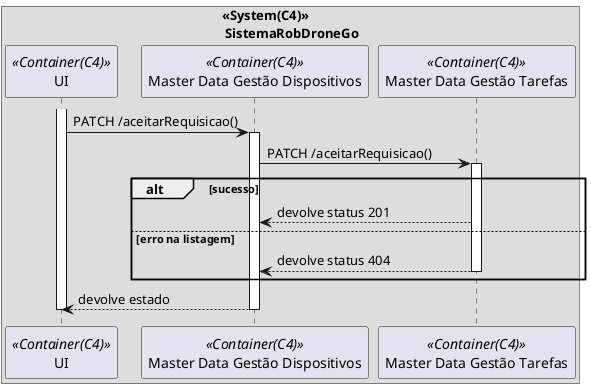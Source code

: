 @startuml vp2a

box "<<System(C4)>>\n SistemaRobDroneGo"
participant UI as ui <<Container(C4)>>
participant "Master Data Gestão Dispositivos" as mdgd <<Container(C4)>>
participant "Master Data Gestão Tarefas" as mdgt <<Container(C4)>>

activate ui
ui -> mdgd: PATCH /aceitarRequisicao()
activate mdgd
mdgd -> mdgt: PATCH /aceitarRequisicao()
activate mdgt
alt sucesso
mdgt --> mdgd: devolve status 201
else erro na listagem
mdgt --> mdgd: devolve status 404
deactivate mdgt
end
mdgd --> ui : devolve estado
deactivate mdgd
deactivate ui

end box

@enduml